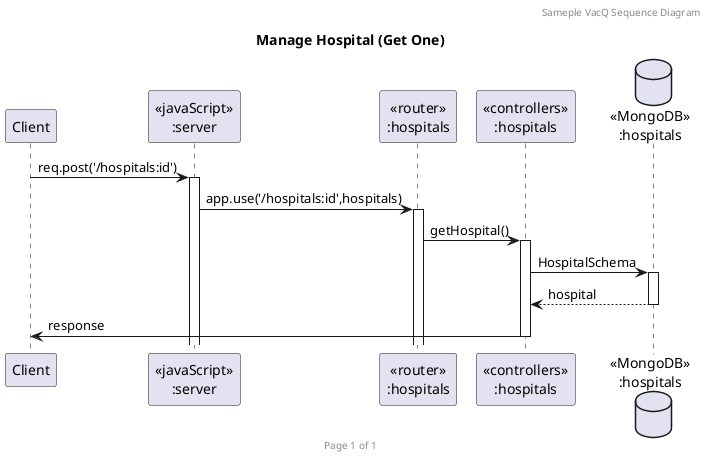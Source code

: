 @startuml Manage Hospital (POST)

header Sameple VacQ Sequence Diagram
footer Page %page% of %lastpage%
title "Manage Hospital (Get One)"

participant "Client" as client
participant "<<javaScript>>\n:server" as server
participant "<<router>>\n:hospitals" as routerHospitals
participant "<<controllers>>\n:hospitals" as controllersHospitals
database "<<MongoDB>>\n:hospitals" as HospitalsDatabase

client -> server ++:req.post('/hospitals:id')
server -> routerHospitals ++:app.use('/hospitals:id',hospitals)
routerHospitals -> controllersHospitals ++:getHospital()
controllersHospitals -> HospitalsDatabase ++: HospitalSchema
HospitalsDatabase --> controllersHospitals --: hospital
controllersHospitals -> client --:response

@enduml
